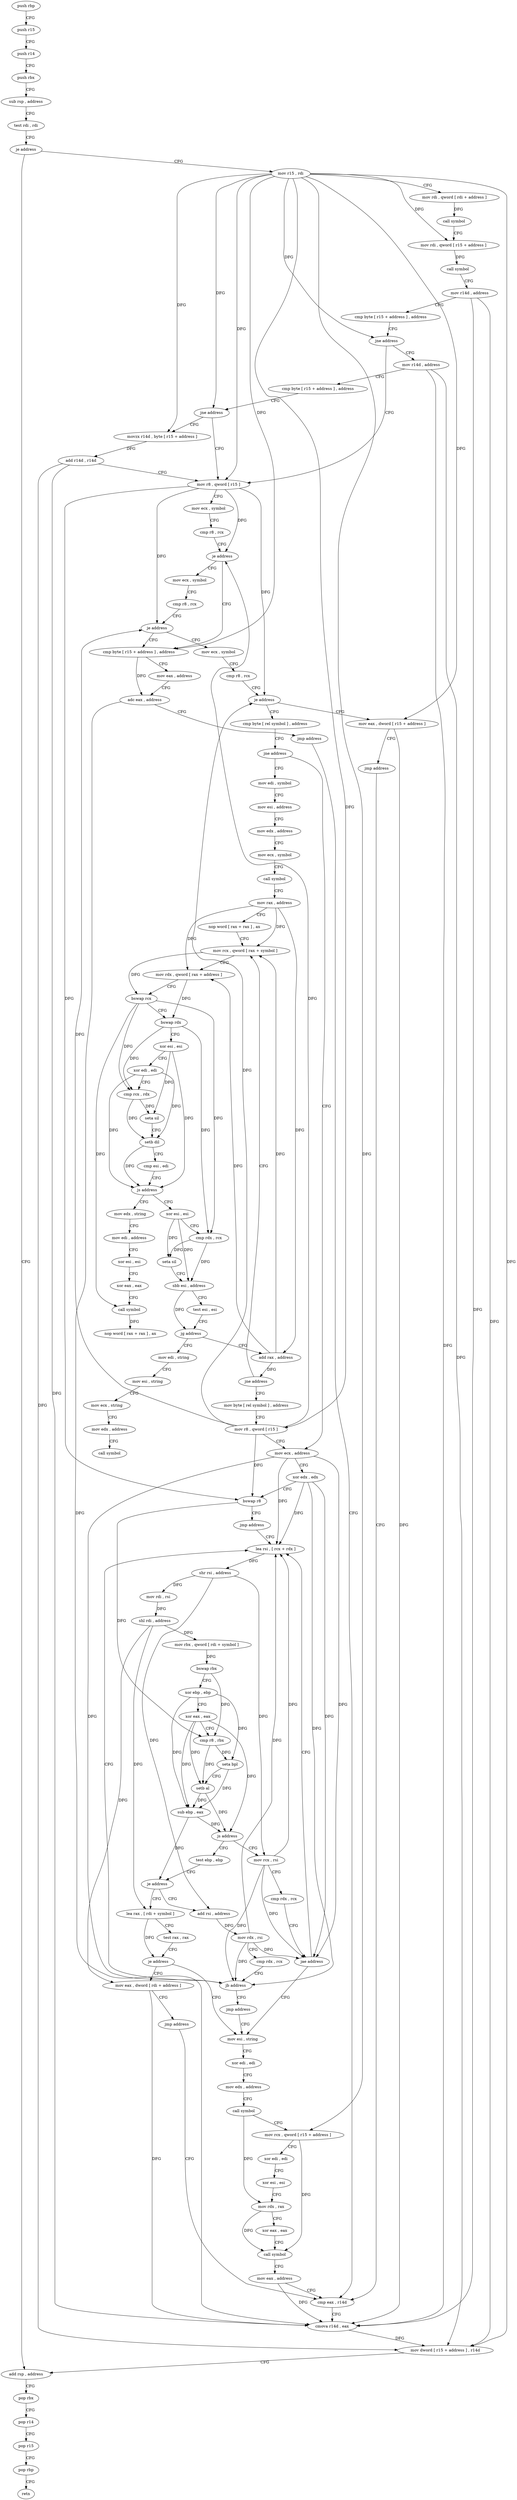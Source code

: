 digraph "func" {
"4222416" [label = "push rbp" ]
"4222417" [label = "push r15" ]
"4222419" [label = "push r14" ]
"4222421" [label = "push rbx" ]
"4222422" [label = "sub rsp , address" ]
"4222426" [label = "test rdi , rdi" ]
"4222429" [label = "je address" ]
"4222848" [label = "add rsp , address" ]
"4222435" [label = "mov r15 , rdi" ]
"4222852" [label = "pop rbx" ]
"4222853" [label = "pop r14" ]
"4222855" [label = "pop r15" ]
"4222857" [label = "pop rbp" ]
"4222858" [label = "retn" ]
"4222438" [label = "mov rdi , qword [ rdi + address ]" ]
"4222445" [label = "call symbol" ]
"4222450" [label = "mov rdi , qword [ r15 + address ]" ]
"4222457" [label = "call symbol" ]
"4222462" [label = "mov r14d , address" ]
"4222468" [label = "cmp byte [ r15 + address ] , address" ]
"4222473" [label = "jne address" ]
"4222496" [label = "mov r8 , qword [ r15 ]" ]
"4222475" [label = "mov r14d , address" ]
"4222499" [label = "mov ecx , symbol" ]
"4222504" [label = "cmp r8 , rcx" ]
"4222507" [label = "je address" ]
"4222756" [label = "cmp byte [ r15 + address ] , address" ]
"4222513" [label = "mov ecx , symbol" ]
"4222481" [label = "cmp byte [ r15 + address ] , address" ]
"4222486" [label = "jne address" ]
"4222488" [label = "movzx r14d , byte [ r15 + address ]" ]
"4222761" [label = "mov eax , address" ]
"4222766" [label = "adc eax , address" ]
"4222769" [label = "jmp address" ]
"4222837" [label = "cmp eax , r14d" ]
"4222518" [label = "cmp r8 , rcx" ]
"4222521" [label = "je address" ]
"4222527" [label = "mov ecx , symbol" ]
"4222493" [label = "add r14d , r14d" ]
"4222840" [label = "cmova r14d , eax" ]
"4222844" [label = "mov dword [ r15 + address ] , r14d" ]
"4222532" [label = "cmp r8 , rcx" ]
"4222535" [label = "je address" ]
"4222771" [label = "mov eax , dword [ r15 + address ]" ]
"4222541" [label = "cmp byte [ rel symbol ] , address" ]
"4222775" [label = "jmp address" ]
"4222548" [label = "jne address" ]
"4222671" [label = "mov ecx , address" ]
"4222550" [label = "mov edi , symbol" ]
"4222676" [label = "xor edx , edx" ]
"4222678" [label = "bswap r8" ]
"4222681" [label = "jmp address" ]
"4222696" [label = "lea rsi , [ rcx + rdx ]" ]
"4222555" [label = "mov esi , address" ]
"4222560" [label = "mov edx , address" ]
"4222565" [label = "mov ecx , symbol" ]
"4222570" [label = "call symbol" ]
"4222575" [label = "mov rax , address" ]
"4222582" [label = "nop word [ rax + rax ] , ax" ]
"4222592" [label = "mov rcx , qword [ rax + symbol ]" ]
"4222700" [label = "shr rsi , address" ]
"4222703" [label = "mov rdi , rsi" ]
"4222706" [label = "shl rdi , address" ]
"4222710" [label = "mov rbx , qword [ rdi + symbol ]" ]
"4222717" [label = "bswap rbx" ]
"4222720" [label = "xor ebp , ebp" ]
"4222722" [label = "xor eax , eax" ]
"4222724" [label = "cmp r8 , rbx" ]
"4222727" [label = "seta bpl" ]
"4222731" [label = "setb al" ]
"4222734" [label = "sub ebp , eax" ]
"4222736" [label = "js address" ]
"4222688" [label = "mov rcx , rsi" ]
"4222738" [label = "test ebp , ebp" ]
"4222884" [label = "mov edx , string" ]
"4222889" [label = "mov edi , address" ]
"4222894" [label = "xor esi , esi" ]
"4222896" [label = "xor eax , eax" ]
"4222898" [label = "call symbol" ]
"4222903" [label = "nop word [ rax + rax ] , ax" ]
"4222635" [label = "xor esi , esi" ]
"4222637" [label = "cmp rdx , rcx" ]
"4222640" [label = "seta sil" ]
"4222644" [label = "sbb esi , address" ]
"4222647" [label = "test esi , esi" ]
"4222649" [label = "jg address" ]
"4222859" [label = "mov edi , string" ]
"4222655" [label = "add rax , address" ]
"4222691" [label = "cmp rdx , rcx" ]
"4222694" [label = "jae address" ]
"4222797" [label = "mov esi , string" ]
"4222740" [label = "je address" ]
"4222777" [label = "lea rax , [ rdi + symbol ]" ]
"4222742" [label = "add rsi , address" ]
"4222864" [label = "mov esi , string" ]
"4222869" [label = "mov ecx , string" ]
"4222874" [label = "mov edx , address" ]
"4222879" [label = "call symbol" ]
"4222659" [label = "jne address" ]
"4222661" [label = "mov byte [ rel symbol ] , address" ]
"4222802" [label = "xor edi , edi" ]
"4222804" [label = "mov edx , address" ]
"4222809" [label = "call symbol" ]
"4222814" [label = "mov rcx , qword [ r15 + address ]" ]
"4222818" [label = "xor edi , edi" ]
"4222820" [label = "xor esi , esi" ]
"4222822" [label = "mov rdx , rax" ]
"4222825" [label = "xor eax , eax" ]
"4222827" [label = "call symbol" ]
"4222832" [label = "mov eax , address" ]
"4222784" [label = "test rax , rax" ]
"4222787" [label = "je address" ]
"4222789" [label = "mov eax , dword [ rdi + address ]" ]
"4222746" [label = "mov rdx , rsi" ]
"4222749" [label = "cmp rdx , rcx" ]
"4222752" [label = "jb address" ]
"4222754" [label = "jmp address" ]
"4222599" [label = "mov rdx , qword [ rax + address ]" ]
"4222606" [label = "bswap rcx" ]
"4222609" [label = "bswap rdx" ]
"4222612" [label = "xor esi , esi" ]
"4222614" [label = "xor edi , edi" ]
"4222616" [label = "cmp rcx , rdx" ]
"4222619" [label = "seta sil" ]
"4222623" [label = "setb dil" ]
"4222627" [label = "cmp esi , edi" ]
"4222629" [label = "js address" ]
"4222668" [label = "mov r8 , qword [ r15 ]" ]
"4222795" [label = "jmp address" ]
"4222416" -> "4222417" [ label = "CFG" ]
"4222417" -> "4222419" [ label = "CFG" ]
"4222419" -> "4222421" [ label = "CFG" ]
"4222421" -> "4222422" [ label = "CFG" ]
"4222422" -> "4222426" [ label = "CFG" ]
"4222426" -> "4222429" [ label = "CFG" ]
"4222429" -> "4222848" [ label = "CFG" ]
"4222429" -> "4222435" [ label = "CFG" ]
"4222848" -> "4222852" [ label = "CFG" ]
"4222435" -> "4222438" [ label = "CFG" ]
"4222435" -> "4222450" [ label = "DFG" ]
"4222435" -> "4222473" [ label = "DFG" ]
"4222435" -> "4222496" [ label = "DFG" ]
"4222435" -> "4222486" [ label = "DFG" ]
"4222435" -> "4222756" [ label = "DFG" ]
"4222435" -> "4222488" [ label = "DFG" ]
"4222435" -> "4222844" [ label = "DFG" ]
"4222435" -> "4222771" [ label = "DFG" ]
"4222435" -> "4222814" [ label = "DFG" ]
"4222435" -> "4222668" [ label = "DFG" ]
"4222852" -> "4222853" [ label = "CFG" ]
"4222853" -> "4222855" [ label = "CFG" ]
"4222855" -> "4222857" [ label = "CFG" ]
"4222857" -> "4222858" [ label = "CFG" ]
"4222438" -> "4222445" [ label = "DFG" ]
"4222445" -> "4222450" [ label = "CFG" ]
"4222450" -> "4222457" [ label = "DFG" ]
"4222457" -> "4222462" [ label = "CFG" ]
"4222462" -> "4222468" [ label = "CFG" ]
"4222462" -> "4222840" [ label = "DFG" ]
"4222462" -> "4222844" [ label = "DFG" ]
"4222468" -> "4222473" [ label = "CFG" ]
"4222473" -> "4222496" [ label = "CFG" ]
"4222473" -> "4222475" [ label = "CFG" ]
"4222496" -> "4222499" [ label = "CFG" ]
"4222496" -> "4222507" [ label = "DFG" ]
"4222496" -> "4222521" [ label = "DFG" ]
"4222496" -> "4222535" [ label = "DFG" ]
"4222496" -> "4222678" [ label = "DFG" ]
"4222475" -> "4222481" [ label = "CFG" ]
"4222475" -> "4222840" [ label = "DFG" ]
"4222475" -> "4222844" [ label = "DFG" ]
"4222499" -> "4222504" [ label = "CFG" ]
"4222504" -> "4222507" [ label = "CFG" ]
"4222507" -> "4222756" [ label = "CFG" ]
"4222507" -> "4222513" [ label = "CFG" ]
"4222756" -> "4222761" [ label = "CFG" ]
"4222756" -> "4222766" [ label = "DFG" ]
"4222513" -> "4222518" [ label = "CFG" ]
"4222481" -> "4222486" [ label = "CFG" ]
"4222486" -> "4222496" [ label = "CFG" ]
"4222486" -> "4222488" [ label = "CFG" ]
"4222488" -> "4222493" [ label = "DFG" ]
"4222761" -> "4222766" [ label = "CFG" ]
"4222766" -> "4222769" [ label = "CFG" ]
"4222766" -> "4222840" [ label = "DFG" ]
"4222769" -> "4222837" [ label = "CFG" ]
"4222837" -> "4222840" [ label = "CFG" ]
"4222518" -> "4222521" [ label = "CFG" ]
"4222521" -> "4222756" [ label = "CFG" ]
"4222521" -> "4222527" [ label = "CFG" ]
"4222527" -> "4222532" [ label = "CFG" ]
"4222493" -> "4222496" [ label = "CFG" ]
"4222493" -> "4222840" [ label = "DFG" ]
"4222493" -> "4222844" [ label = "DFG" ]
"4222840" -> "4222844" [ label = "DFG" ]
"4222844" -> "4222848" [ label = "CFG" ]
"4222532" -> "4222535" [ label = "CFG" ]
"4222535" -> "4222771" [ label = "CFG" ]
"4222535" -> "4222541" [ label = "CFG" ]
"4222771" -> "4222775" [ label = "CFG" ]
"4222771" -> "4222840" [ label = "DFG" ]
"4222541" -> "4222548" [ label = "CFG" ]
"4222775" -> "4222837" [ label = "CFG" ]
"4222548" -> "4222671" [ label = "CFG" ]
"4222548" -> "4222550" [ label = "CFG" ]
"4222671" -> "4222676" [ label = "CFG" ]
"4222671" -> "4222696" [ label = "DFG" ]
"4222671" -> "4222694" [ label = "DFG" ]
"4222671" -> "4222752" [ label = "DFG" ]
"4222550" -> "4222555" [ label = "CFG" ]
"4222676" -> "4222678" [ label = "CFG" ]
"4222676" -> "4222696" [ label = "DFG" ]
"4222676" -> "4222694" [ label = "DFG" ]
"4222676" -> "4222752" [ label = "DFG" ]
"4222678" -> "4222681" [ label = "CFG" ]
"4222678" -> "4222724" [ label = "DFG" ]
"4222681" -> "4222696" [ label = "CFG" ]
"4222696" -> "4222700" [ label = "DFG" ]
"4222555" -> "4222560" [ label = "CFG" ]
"4222560" -> "4222565" [ label = "CFG" ]
"4222565" -> "4222570" [ label = "CFG" ]
"4222570" -> "4222575" [ label = "CFG" ]
"4222575" -> "4222582" [ label = "CFG" ]
"4222575" -> "4222592" [ label = "DFG" ]
"4222575" -> "4222599" [ label = "DFG" ]
"4222575" -> "4222655" [ label = "DFG" ]
"4222582" -> "4222592" [ label = "CFG" ]
"4222592" -> "4222599" [ label = "CFG" ]
"4222592" -> "4222606" [ label = "DFG" ]
"4222700" -> "4222703" [ label = "DFG" ]
"4222700" -> "4222688" [ label = "DFG" ]
"4222700" -> "4222742" [ label = "DFG" ]
"4222703" -> "4222706" [ label = "DFG" ]
"4222706" -> "4222710" [ label = "DFG" ]
"4222706" -> "4222777" [ label = "DFG" ]
"4222706" -> "4222789" [ label = "DFG" ]
"4222710" -> "4222717" [ label = "DFG" ]
"4222717" -> "4222720" [ label = "CFG" ]
"4222717" -> "4222724" [ label = "DFG" ]
"4222720" -> "4222722" [ label = "CFG" ]
"4222720" -> "4222727" [ label = "DFG" ]
"4222720" -> "4222734" [ label = "DFG" ]
"4222722" -> "4222724" [ label = "CFG" ]
"4222722" -> "4222731" [ label = "DFG" ]
"4222722" -> "4222734" [ label = "DFG" ]
"4222722" -> "4222736" [ label = "DFG" ]
"4222724" -> "4222727" [ label = "DFG" ]
"4222724" -> "4222731" [ label = "DFG" ]
"4222727" -> "4222731" [ label = "CFG" ]
"4222727" -> "4222734" [ label = "DFG" ]
"4222731" -> "4222734" [ label = "DFG" ]
"4222731" -> "4222736" [ label = "DFG" ]
"4222734" -> "4222736" [ label = "DFG" ]
"4222734" -> "4222740" [ label = "DFG" ]
"4222736" -> "4222688" [ label = "CFG" ]
"4222736" -> "4222738" [ label = "CFG" ]
"4222688" -> "4222691" [ label = "CFG" ]
"4222688" -> "4222696" [ label = "DFG" ]
"4222688" -> "4222694" [ label = "DFG" ]
"4222688" -> "4222752" [ label = "DFG" ]
"4222738" -> "4222740" [ label = "CFG" ]
"4222884" -> "4222889" [ label = "CFG" ]
"4222889" -> "4222894" [ label = "CFG" ]
"4222894" -> "4222896" [ label = "CFG" ]
"4222896" -> "4222898" [ label = "CFG" ]
"4222898" -> "4222903" [ label = "DFG" ]
"4222635" -> "4222637" [ label = "CFG" ]
"4222635" -> "4222640" [ label = "DFG" ]
"4222635" -> "4222644" [ label = "DFG" ]
"4222637" -> "4222640" [ label = "DFG" ]
"4222637" -> "4222644" [ label = "DFG" ]
"4222640" -> "4222644" [ label = "CFG" ]
"4222644" -> "4222647" [ label = "CFG" ]
"4222644" -> "4222649" [ label = "DFG" ]
"4222647" -> "4222649" [ label = "CFG" ]
"4222649" -> "4222859" [ label = "CFG" ]
"4222649" -> "4222655" [ label = "CFG" ]
"4222859" -> "4222864" [ label = "CFG" ]
"4222655" -> "4222659" [ label = "DFG" ]
"4222655" -> "4222592" [ label = "DFG" ]
"4222655" -> "4222599" [ label = "DFG" ]
"4222691" -> "4222694" [ label = "CFG" ]
"4222694" -> "4222797" [ label = "CFG" ]
"4222694" -> "4222696" [ label = "CFG" ]
"4222797" -> "4222802" [ label = "CFG" ]
"4222740" -> "4222777" [ label = "CFG" ]
"4222740" -> "4222742" [ label = "CFG" ]
"4222777" -> "4222784" [ label = "CFG" ]
"4222777" -> "4222787" [ label = "DFG" ]
"4222742" -> "4222746" [ label = "DFG" ]
"4222864" -> "4222869" [ label = "CFG" ]
"4222869" -> "4222874" [ label = "CFG" ]
"4222874" -> "4222879" [ label = "CFG" ]
"4222659" -> "4222592" [ label = "CFG" ]
"4222659" -> "4222661" [ label = "CFG" ]
"4222661" -> "4222668" [ label = "CFG" ]
"4222802" -> "4222804" [ label = "CFG" ]
"4222804" -> "4222809" [ label = "CFG" ]
"4222809" -> "4222814" [ label = "CFG" ]
"4222809" -> "4222822" [ label = "DFG" ]
"4222814" -> "4222818" [ label = "CFG" ]
"4222814" -> "4222827" [ label = "DFG" ]
"4222818" -> "4222820" [ label = "CFG" ]
"4222820" -> "4222822" [ label = "CFG" ]
"4222822" -> "4222825" [ label = "CFG" ]
"4222822" -> "4222827" [ label = "DFG" ]
"4222825" -> "4222827" [ label = "CFG" ]
"4222827" -> "4222832" [ label = "CFG" ]
"4222832" -> "4222837" [ label = "CFG" ]
"4222832" -> "4222840" [ label = "DFG" ]
"4222784" -> "4222787" [ label = "CFG" ]
"4222787" -> "4222797" [ label = "CFG" ]
"4222787" -> "4222789" [ label = "CFG" ]
"4222789" -> "4222795" [ label = "CFG" ]
"4222789" -> "4222840" [ label = "DFG" ]
"4222746" -> "4222749" [ label = "CFG" ]
"4222746" -> "4222696" [ label = "DFG" ]
"4222746" -> "4222694" [ label = "DFG" ]
"4222746" -> "4222752" [ label = "DFG" ]
"4222749" -> "4222752" [ label = "CFG" ]
"4222752" -> "4222696" [ label = "CFG" ]
"4222752" -> "4222754" [ label = "CFG" ]
"4222754" -> "4222797" [ label = "CFG" ]
"4222599" -> "4222606" [ label = "CFG" ]
"4222599" -> "4222609" [ label = "DFG" ]
"4222606" -> "4222609" [ label = "CFG" ]
"4222606" -> "4222616" [ label = "DFG" ]
"4222606" -> "4222898" [ label = "DFG" ]
"4222606" -> "4222637" [ label = "DFG" ]
"4222609" -> "4222612" [ label = "CFG" ]
"4222609" -> "4222616" [ label = "DFG" ]
"4222609" -> "4222637" [ label = "DFG" ]
"4222612" -> "4222614" [ label = "CFG" ]
"4222612" -> "4222619" [ label = "DFG" ]
"4222612" -> "4222629" [ label = "DFG" ]
"4222614" -> "4222616" [ label = "CFG" ]
"4222614" -> "4222623" [ label = "DFG" ]
"4222614" -> "4222629" [ label = "DFG" ]
"4222616" -> "4222619" [ label = "DFG" ]
"4222616" -> "4222623" [ label = "DFG" ]
"4222619" -> "4222623" [ label = "CFG" ]
"4222623" -> "4222627" [ label = "CFG" ]
"4222623" -> "4222629" [ label = "DFG" ]
"4222627" -> "4222629" [ label = "CFG" ]
"4222629" -> "4222884" [ label = "CFG" ]
"4222629" -> "4222635" [ label = "CFG" ]
"4222668" -> "4222671" [ label = "CFG" ]
"4222668" -> "4222507" [ label = "DFG" ]
"4222668" -> "4222521" [ label = "DFG" ]
"4222668" -> "4222535" [ label = "DFG" ]
"4222668" -> "4222678" [ label = "DFG" ]
"4222795" -> "4222837" [ label = "CFG" ]
}
